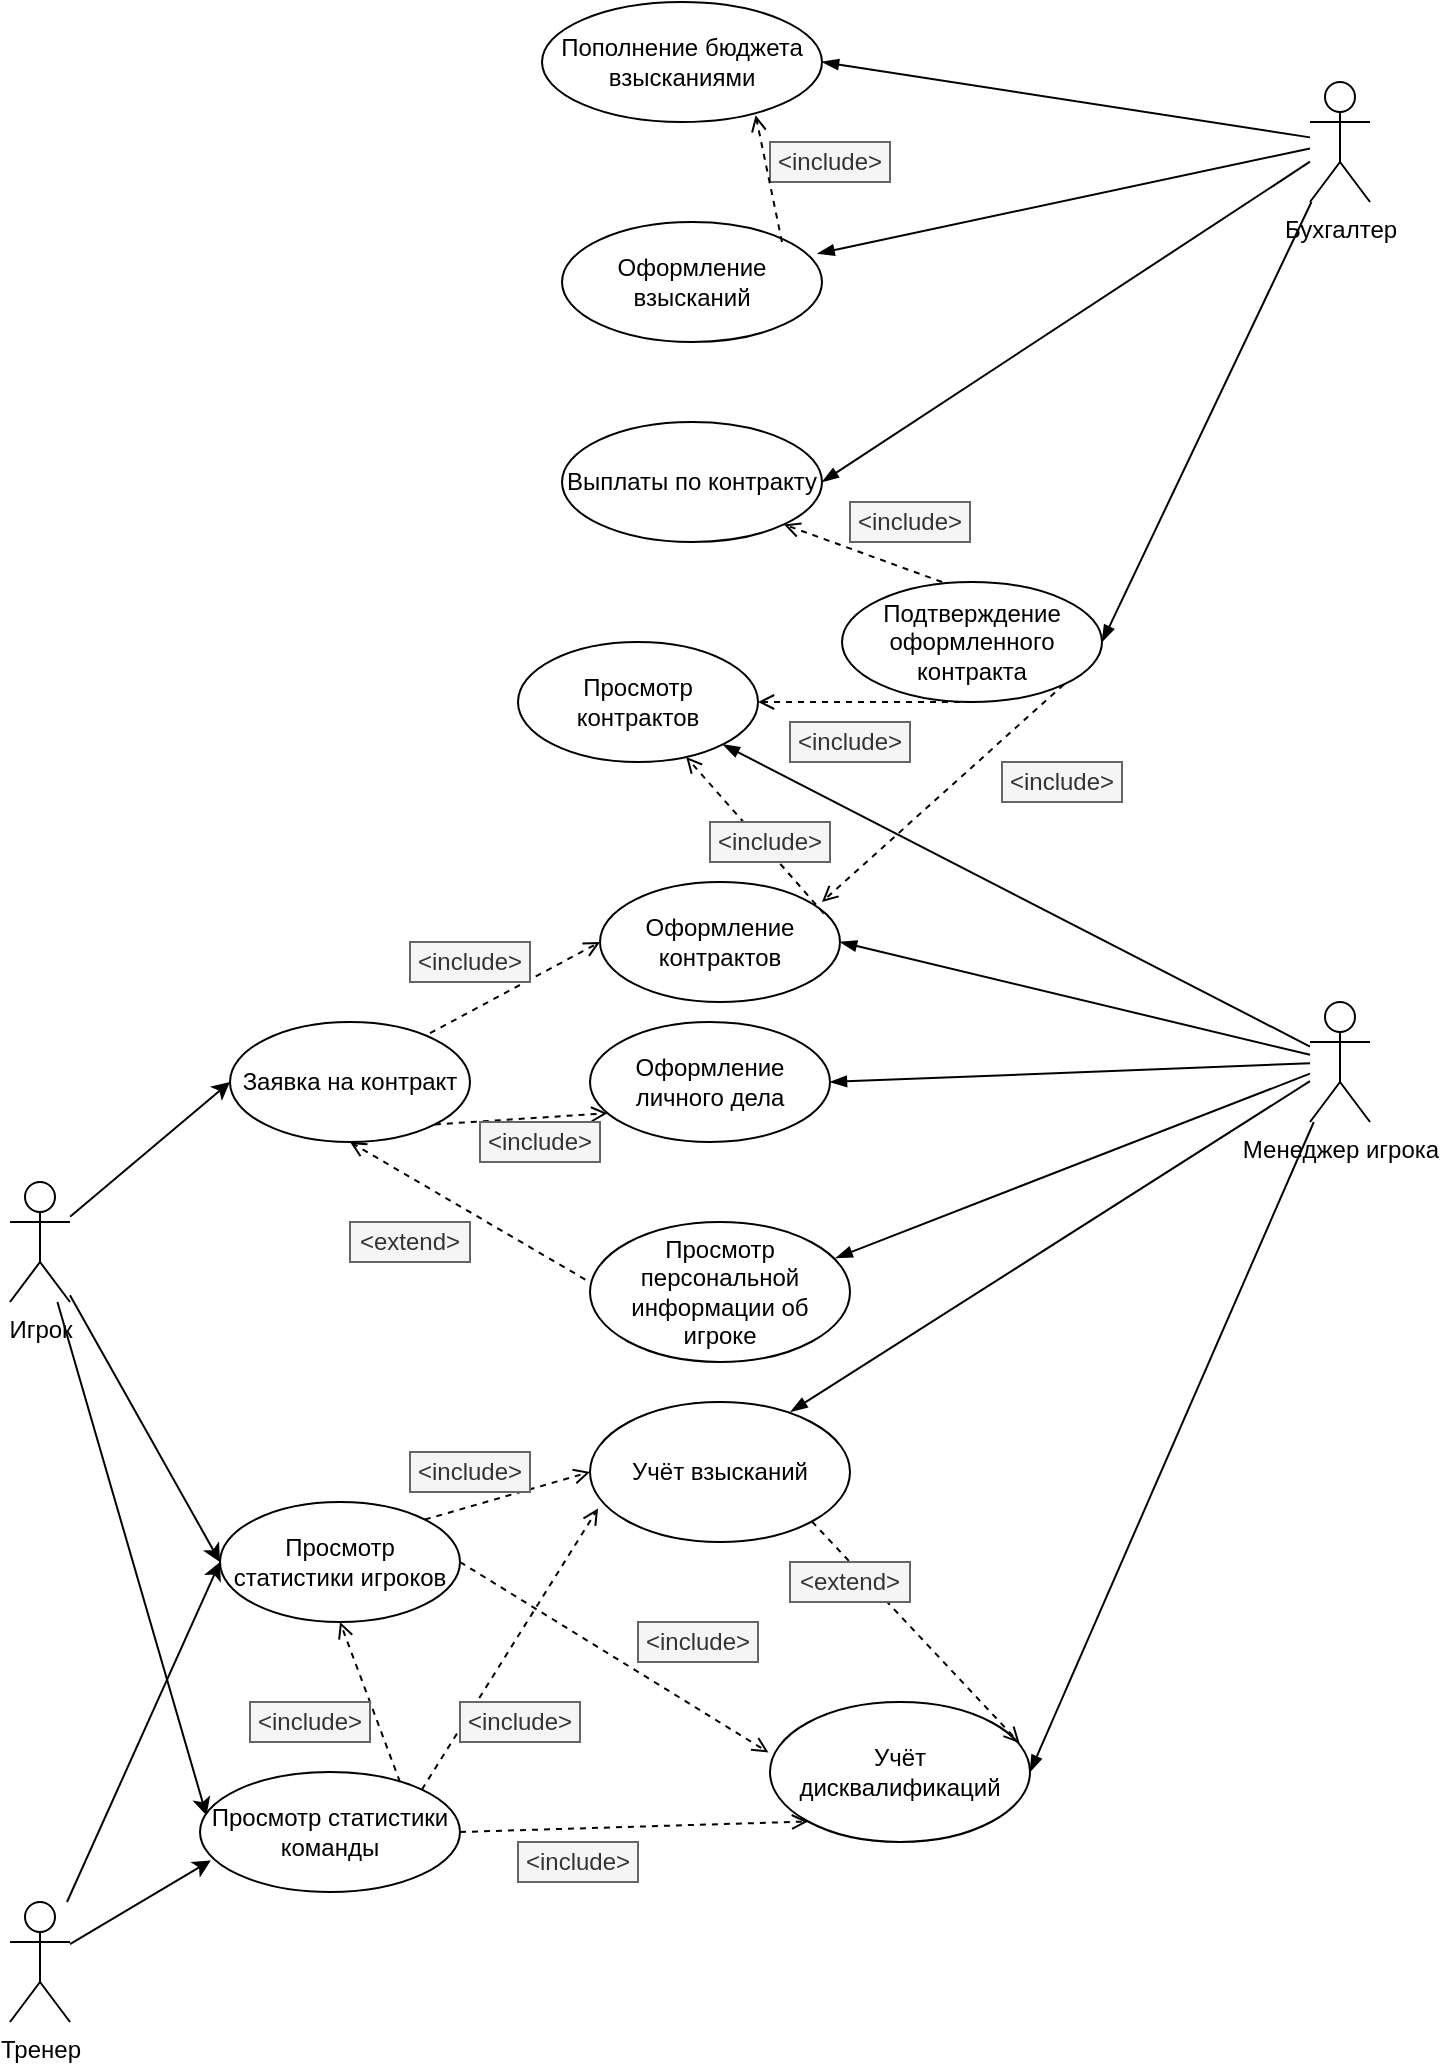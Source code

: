 <mxfile version="13.9.9" type="device"><diagram id="Yh93zvodicBZZwhW0gft" name="Страница 1"><mxGraphModel dx="1221" dy="714" grid="1" gridSize="10" guides="1" tooltips="1" connect="1" arrows="1" fold="1" page="1" pageScale="1" pageWidth="827" pageHeight="1169" math="0" shadow="0"><root><mxCell id="0"/><mxCell id="1" parent="0"/><mxCell id="CD_TQVmjzlhCLJIXx3Oz-11" style="orthogonalLoop=1;jettySize=auto;html=1;entryX=0;entryY=0.5;entryDx=0;entryDy=0;" parent="1" source="CD_TQVmjzlhCLJIXx3Oz-3" target="CD_TQVmjzlhCLJIXx3Oz-9" edge="1"><mxGeometry relative="1" as="geometry"/></mxCell><mxCell id="CD_TQVmjzlhCLJIXx3Oz-13" style="edgeStyle=none;orthogonalLoop=1;jettySize=auto;html=1;entryX=0.025;entryY=0.363;entryDx=0;entryDy=0;entryPerimeter=0;" parent="1" source="CD_TQVmjzlhCLJIXx3Oz-3" target="CD_TQVmjzlhCLJIXx3Oz-10" edge="1"><mxGeometry relative="1" as="geometry"/></mxCell><mxCell id="ypJT29fxDFKGU8AewtLZ-2" style="rounded=0;orthogonalLoop=1;jettySize=auto;html=1;entryX=0;entryY=0.5;entryDx=0;entryDy=0;" edge="1" parent="1" source="CD_TQVmjzlhCLJIXx3Oz-3" target="ypJT29fxDFKGU8AewtLZ-1"><mxGeometry relative="1" as="geometry"/></mxCell><mxCell id="CD_TQVmjzlhCLJIXx3Oz-3" value="Игрок" style="shape=umlActor;verticalLabelPosition=bottom;verticalAlign=top;html=1;outlineConnect=0;" parent="1" vertex="1"><mxGeometry x="104" y="710" width="30" height="60" as="geometry"/></mxCell><mxCell id="CD_TQVmjzlhCLJIXx3Oz-27" style="edgeStyle=none;orthogonalLoop=1;jettySize=auto;html=1;entryX=1;entryY=0.5;entryDx=0;entryDy=0;endArrow=blockThin;endFill=1;" parent="1" source="CD_TQVmjzlhCLJIXx3Oz-4" target="CD_TQVmjzlhCLJIXx3Oz-19" edge="1"><mxGeometry relative="1" as="geometry"/></mxCell><mxCell id="CD_TQVmjzlhCLJIXx3Oz-28" style="edgeStyle=none;orthogonalLoop=1;jettySize=auto;html=1;entryX=1;entryY=1;entryDx=0;entryDy=0;endArrow=blockThin;endFill=1;" parent="1" source="CD_TQVmjzlhCLJIXx3Oz-4" target="CD_TQVmjzlhCLJIXx3Oz-18" edge="1"><mxGeometry relative="1" as="geometry"/></mxCell><mxCell id="CD_TQVmjzlhCLJIXx3Oz-29" style="edgeStyle=none;orthogonalLoop=1;jettySize=auto;html=1;entryX=1;entryY=0.5;entryDx=0;entryDy=0;endArrow=blockThin;endFill=1;" parent="1" source="CD_TQVmjzlhCLJIXx3Oz-4" target="CD_TQVmjzlhCLJIXx3Oz-20" edge="1"><mxGeometry relative="1" as="geometry"/></mxCell><mxCell id="CD_TQVmjzlhCLJIXx3Oz-30" style="edgeStyle=none;orthogonalLoop=1;jettySize=auto;html=1;entryX=0.945;entryY=0.257;entryDx=0;entryDy=0;endArrow=blockThin;endFill=1;entryPerimeter=0;" parent="1" source="CD_TQVmjzlhCLJIXx3Oz-4" target="CD_TQVmjzlhCLJIXx3Oz-21" edge="1"><mxGeometry relative="1" as="geometry"/></mxCell><mxCell id="CD_TQVmjzlhCLJIXx3Oz-37" style="edgeStyle=none;orthogonalLoop=1;jettySize=auto;html=1;entryX=0.772;entryY=0.069;entryDx=0;entryDy=0;endArrow=blockThin;endFill=1;entryPerimeter=0;" parent="1" source="CD_TQVmjzlhCLJIXx3Oz-4" target="CD_TQVmjzlhCLJIXx3Oz-31" edge="1"><mxGeometry relative="1" as="geometry"/></mxCell><mxCell id="CD_TQVmjzlhCLJIXx3Oz-38" style="edgeStyle=none;orthogonalLoop=1;jettySize=auto;html=1;entryX=1;entryY=0.5;entryDx=0;entryDy=0;endArrow=blockThin;endFill=1;" parent="1" source="CD_TQVmjzlhCLJIXx3Oz-4" target="CD_TQVmjzlhCLJIXx3Oz-32" edge="1"><mxGeometry relative="1" as="geometry"/></mxCell><mxCell id="CD_TQVmjzlhCLJIXx3Oz-4" value="Менеджер игрока" style="shape=umlActor;verticalLabelPosition=bottom;verticalAlign=top;html=1;outlineConnect=0;" parent="1" vertex="1"><mxGeometry x="754" y="620" width="30" height="60" as="geometry"/></mxCell><mxCell id="CD_TQVmjzlhCLJIXx3Oz-12" style="edgeStyle=none;orthogonalLoop=1;jettySize=auto;html=1;entryX=0;entryY=0.5;entryDx=0;entryDy=0;" parent="1" source="CD_TQVmjzlhCLJIXx3Oz-5" target="CD_TQVmjzlhCLJIXx3Oz-9" edge="1"><mxGeometry relative="1" as="geometry"/></mxCell><mxCell id="CD_TQVmjzlhCLJIXx3Oz-14" style="edgeStyle=none;orthogonalLoop=1;jettySize=auto;html=1;entryX=0.042;entryY=0.737;entryDx=0;entryDy=0;entryPerimeter=0;" parent="1" source="CD_TQVmjzlhCLJIXx3Oz-5" edge="1" target="CD_TQVmjzlhCLJIXx3Oz-10"><mxGeometry relative="1" as="geometry"><mxPoint x="204" y="1110" as="targetPoint"/></mxGeometry></mxCell><mxCell id="CD_TQVmjzlhCLJIXx3Oz-5" value="Тренер" style="shape=umlActor;verticalLabelPosition=bottom;verticalAlign=top;html=1;outlineConnect=0;" parent="1" vertex="1"><mxGeometry x="104" y="1070" width="30" height="60" as="geometry"/></mxCell><mxCell id="CD_TQVmjzlhCLJIXx3Oz-41" style="edgeStyle=none;orthogonalLoop=1;jettySize=auto;html=1;entryX=1;entryY=0.5;entryDx=0;entryDy=0;endArrow=blockThin;endFill=1;" parent="1" source="CD_TQVmjzlhCLJIXx3Oz-6" target="CD_TQVmjzlhCLJIXx3Oz-39" edge="1"><mxGeometry relative="1" as="geometry"/></mxCell><mxCell id="CD_TQVmjzlhCLJIXx3Oz-42" style="edgeStyle=none;orthogonalLoop=1;jettySize=auto;html=1;entryX=1;entryY=0.5;entryDx=0;entryDy=0;endArrow=blockThin;endFill=1;" parent="1" source="CD_TQVmjzlhCLJIXx3Oz-6" target="CD_TQVmjzlhCLJIXx3Oz-40" edge="1"><mxGeometry relative="1" as="geometry"/></mxCell><mxCell id="CD_TQVmjzlhCLJIXx3Oz-49" style="edgeStyle=none;orthogonalLoop=1;jettySize=auto;html=1;entryX=0.983;entryY=0.263;entryDx=0;entryDy=0;endArrow=blockThin;endFill=1;entryPerimeter=0;" parent="1" source="CD_TQVmjzlhCLJIXx3Oz-6" target="CD_TQVmjzlhCLJIXx3Oz-45" edge="1"><mxGeometry relative="1" as="geometry"/></mxCell><mxCell id="CD_TQVmjzlhCLJIXx3Oz-50" style="edgeStyle=none;orthogonalLoop=1;jettySize=auto;html=1;entryX=1;entryY=0.5;entryDx=0;entryDy=0;endArrow=blockThin;endFill=1;" parent="1" source="CD_TQVmjzlhCLJIXx3Oz-6" target="CD_TQVmjzlhCLJIXx3Oz-46" edge="1"><mxGeometry relative="1" as="geometry"/></mxCell><mxCell id="CD_TQVmjzlhCLJIXx3Oz-6" value="Бухгалтер" style="shape=umlActor;verticalLabelPosition=bottom;verticalAlign=top;html=1;outlineConnect=0;" parent="1" vertex="1"><mxGeometry x="754" y="160" width="30" height="60" as="geometry"/></mxCell><mxCell id="CD_TQVmjzlhCLJIXx3Oz-9" value="Просмотр статистики игроков" style="ellipse;whiteSpace=wrap;html=1;" parent="1" vertex="1"><mxGeometry x="209" y="870" width="120" height="60" as="geometry"/></mxCell><mxCell id="CD_TQVmjzlhCLJIXx3Oz-10" value="Просмотр статистики команды" style="ellipse;whiteSpace=wrap;html=1;" parent="1" vertex="1"><mxGeometry x="199" y="1005" width="130" height="60" as="geometry"/></mxCell><mxCell id="CD_TQVmjzlhCLJIXx3Oz-16" value="" style="endArrow=open;html=1;entryX=0.5;entryY=1;entryDx=0;entryDy=0;endFill=0;dashed=1;" parent="1" target="CD_TQVmjzlhCLJIXx3Oz-9" edge="1"><mxGeometry width="50" height="50" relative="1" as="geometry"><mxPoint x="299" y="1010" as="sourcePoint"/><mxPoint x="434" y="1010" as="targetPoint"/></mxGeometry></mxCell><mxCell id="CD_TQVmjzlhCLJIXx3Oz-17" value="&amp;lt;include&amp;gt;" style="text;html=1;align=center;verticalAlign=middle;whiteSpace=wrap;rounded=0;fillColor=#f5f5f5;strokeColor=#666666;fontColor=#333333;" parent="1" vertex="1"><mxGeometry x="224" y="970" width="60" height="20" as="geometry"/></mxCell><mxCell id="CD_TQVmjzlhCLJIXx3Oz-18" value="Просмотр контрактов" style="ellipse;whiteSpace=wrap;html=1;" parent="1" vertex="1"><mxGeometry x="358" y="440" width="120" height="60" as="geometry"/></mxCell><mxCell id="CD_TQVmjzlhCLJIXx3Oz-19" value="Оформление контрактов" style="ellipse;whiteSpace=wrap;html=1;" parent="1" vertex="1"><mxGeometry x="399" y="560" width="120" height="60" as="geometry"/></mxCell><mxCell id="CD_TQVmjzlhCLJIXx3Oz-20" value="Оформление личного дела" style="ellipse;whiteSpace=wrap;html=1;" parent="1" vertex="1"><mxGeometry x="394" y="630" width="120" height="60" as="geometry"/></mxCell><mxCell id="CD_TQVmjzlhCLJIXx3Oz-21" value="Просмотр персональной информации об игроке" style="ellipse;whiteSpace=wrap;html=1;" parent="1" vertex="1"><mxGeometry x="394" y="730" width="130" height="70" as="geometry"/></mxCell><mxCell id="CD_TQVmjzlhCLJIXx3Oz-23" value="" style="endArrow=open;html=1;exitX=0.933;exitY=0.263;exitDx=0;exitDy=0;exitPerimeter=0;endFill=0;dashed=1;" parent="1" source="CD_TQVmjzlhCLJIXx3Oz-19" target="CD_TQVmjzlhCLJIXx3Oz-18" edge="1"><mxGeometry width="50" height="50" relative="1" as="geometry"><mxPoint x="607.97" y="540" as="sourcePoint"/><mxPoint x="568" y="479.98" as="targetPoint"/></mxGeometry></mxCell><mxCell id="CD_TQVmjzlhCLJIXx3Oz-24" value="&amp;lt;include&amp;gt;" style="text;html=1;align=center;verticalAlign=middle;whiteSpace=wrap;rounded=0;fillColor=#f5f5f5;strokeColor=#666666;fontColor=#333333;" parent="1" vertex="1"><mxGeometry x="454" y="530" width="60" height="20" as="geometry"/></mxCell><mxCell id="CD_TQVmjzlhCLJIXx3Oz-25" value="" style="endArrow=open;html=1;exitX=1;exitY=1;exitDx=0;exitDy=0;entryX=0.073;entryY=0.76;entryDx=0;entryDy=0;endFill=0;dashed=1;entryPerimeter=0;" parent="1" source="ypJT29fxDFKGU8AewtLZ-1" target="CD_TQVmjzlhCLJIXx3Oz-20" edge="1"><mxGeometry width="50" height="50" relative="1" as="geometry"><mxPoint x="633.97" y="720.02" as="sourcePoint"/><mxPoint x="594" y="660" as="targetPoint"/></mxGeometry></mxCell><mxCell id="CD_TQVmjzlhCLJIXx3Oz-26" value="&amp;lt;include&amp;gt;" style="text;html=1;align=center;verticalAlign=middle;whiteSpace=wrap;rounded=0;fillColor=#f5f5f5;strokeColor=#666666;fontColor=#333333;" parent="1" vertex="1"><mxGeometry x="339" y="680" width="60" height="20" as="geometry"/></mxCell><mxCell id="CD_TQVmjzlhCLJIXx3Oz-31" value="Учёт взысканий" style="ellipse;whiteSpace=wrap;html=1;" parent="1" vertex="1"><mxGeometry x="394" y="820" width="130" height="70" as="geometry"/></mxCell><mxCell id="CD_TQVmjzlhCLJIXx3Oz-32" value="Учёт дисквалификаций" style="ellipse;whiteSpace=wrap;html=1;" parent="1" vertex="1"><mxGeometry x="484" y="970" width="130" height="70" as="geometry"/></mxCell><mxCell id="CD_TQVmjzlhCLJIXx3Oz-34" value="" style="endArrow=open;html=1;exitX=1;exitY=1;exitDx=0;exitDy=0;entryX=0.96;entryY=0.294;entryDx=0;entryDy=0;endFill=0;dashed=1;entryPerimeter=0;" parent="1" source="CD_TQVmjzlhCLJIXx3Oz-31" target="CD_TQVmjzlhCLJIXx3Oz-32" edge="1"><mxGeometry width="50" height="50" relative="1" as="geometry"><mxPoint x="647.97" y="910" as="sourcePoint"/><mxPoint x="608" y="849.98" as="targetPoint"/></mxGeometry></mxCell><mxCell id="CD_TQVmjzlhCLJIXx3Oz-35" value="&amp;lt;extend&amp;gt;" style="text;html=1;align=center;verticalAlign=middle;whiteSpace=wrap;rounded=0;fillColor=#f5f5f5;strokeColor=#666666;fontColor=#333333;" parent="1" vertex="1"><mxGeometry x="494" y="900" width="60" height="20" as="geometry"/></mxCell><mxCell id="CD_TQVmjzlhCLJIXx3Oz-39" value="Подтверждение оформленного контракта" style="ellipse;whiteSpace=wrap;html=1;" parent="1" vertex="1"><mxGeometry x="520" y="410" width="130" height="60" as="geometry"/></mxCell><mxCell id="CD_TQVmjzlhCLJIXx3Oz-40" value="Выплаты по контракту" style="ellipse;whiteSpace=wrap;html=1;" parent="1" vertex="1"><mxGeometry x="380" y="330" width="130" height="60" as="geometry"/></mxCell><mxCell id="CD_TQVmjzlhCLJIXx3Oz-43" value="" style="endArrow=open;html=1;exitX=0.385;exitY=0;exitDx=0;exitDy=0;entryX=1;entryY=1;entryDx=0;entryDy=0;endFill=0;dashed=1;exitPerimeter=0;" parent="1" source="CD_TQVmjzlhCLJIXx3Oz-39" target="CD_TQVmjzlhCLJIXx3Oz-40" edge="1"><mxGeometry width="50" height="50" relative="1" as="geometry"><mxPoint x="604.97" y="200.02" as="sourcePoint"/><mxPoint x="565" y="140" as="targetPoint"/></mxGeometry></mxCell><mxCell id="CD_TQVmjzlhCLJIXx3Oz-44" value="&amp;lt;include&amp;gt;" style="text;html=1;align=center;verticalAlign=middle;whiteSpace=wrap;rounded=0;fillColor=#f5f5f5;strokeColor=#666666;fontColor=#333333;" parent="1" vertex="1"><mxGeometry x="484" y="190" width="60" height="20" as="geometry"/></mxCell><mxCell id="CD_TQVmjzlhCLJIXx3Oz-45" value="Оформление взысканий" style="ellipse;whiteSpace=wrap;html=1;" parent="1" vertex="1"><mxGeometry x="380" y="230" width="130" height="60" as="geometry"/></mxCell><mxCell id="CD_TQVmjzlhCLJIXx3Oz-46" value="Пополнение бюджета взысканиями" style="ellipse;whiteSpace=wrap;html=1;" parent="1" vertex="1"><mxGeometry x="370" y="120" width="140" height="60" as="geometry"/></mxCell><mxCell id="CD_TQVmjzlhCLJIXx3Oz-47" value="" style="endArrow=open;html=1;entryX=0.763;entryY=0.943;entryDx=0;entryDy=0;endFill=0;dashed=1;entryPerimeter=0;" parent="1" target="CD_TQVmjzlhCLJIXx3Oz-46" edge="1"><mxGeometry width="50" height="50" relative="1" as="geometry"><mxPoint x="490" y="240" as="sourcePoint"/><mxPoint x="526.55" y="373.01" as="targetPoint"/></mxGeometry></mxCell><mxCell id="CD_TQVmjzlhCLJIXx3Oz-48" value="&amp;lt;include&amp;gt;" style="text;html=1;align=center;verticalAlign=middle;whiteSpace=wrap;rounded=0;fillColor=#f5f5f5;strokeColor=#666666;fontColor=#333333;" parent="1" vertex="1"><mxGeometry x="524" y="370" width="60" height="20" as="geometry"/></mxCell><mxCell id="ypJT29fxDFKGU8AewtLZ-1" value="Заявка на контракт" style="ellipse;whiteSpace=wrap;html=1;" vertex="1" parent="1"><mxGeometry x="214" y="630" width="120" height="60" as="geometry"/></mxCell><mxCell id="ypJT29fxDFKGU8AewtLZ-3" value="" style="endArrow=open;html=1;exitX=1;exitY=1;exitDx=0;exitDy=0;entryX=0;entryY=0.5;entryDx=0;entryDy=0;endFill=0;dashed=1;" edge="1" parent="1" target="CD_TQVmjzlhCLJIXx3Oz-19"><mxGeometry width="50" height="50" relative="1" as="geometry"><mxPoint x="313.996" y="635.613" as="sourcePoint"/><mxPoint x="400.33" y="630" as="targetPoint"/></mxGeometry></mxCell><mxCell id="ypJT29fxDFKGU8AewtLZ-4" value="&amp;lt;include&amp;gt;" style="text;html=1;align=center;verticalAlign=middle;whiteSpace=wrap;rounded=0;fillColor=#f5f5f5;strokeColor=#666666;fontColor=#333333;" vertex="1" parent="1"><mxGeometry x="304" y="590" width="60" height="20" as="geometry"/></mxCell><mxCell id="ypJT29fxDFKGU8AewtLZ-5" value="" style="endArrow=open;html=1;exitX=-0.018;exitY=0.411;exitDx=0;exitDy=0;entryX=0.5;entryY=1;entryDx=0;entryDy=0;endFill=0;dashed=1;exitPerimeter=0;" edge="1" parent="1" source="CD_TQVmjzlhCLJIXx3Oz-21" target="ypJT29fxDFKGU8AewtLZ-1"><mxGeometry width="50" height="50" relative="1" as="geometry"><mxPoint x="326.426" y="691.213" as="sourcePoint"/><mxPoint x="412.76" y="685.6" as="targetPoint"/></mxGeometry></mxCell><mxCell id="ypJT29fxDFKGU8AewtLZ-6" value="&amp;lt;extend&amp;gt;" style="text;html=1;align=center;verticalAlign=middle;whiteSpace=wrap;rounded=0;fillColor=#f5f5f5;strokeColor=#666666;fontColor=#333333;" vertex="1" parent="1"><mxGeometry x="274" y="730" width="60" height="20" as="geometry"/></mxCell><mxCell id="ypJT29fxDFKGU8AewtLZ-7" value="" style="endArrow=open;html=1;exitX=1;exitY=0.5;exitDx=0;exitDy=0;entryX=0;entryY=1;entryDx=0;entryDy=0;endFill=0;dashed=1;" edge="1" parent="1" source="CD_TQVmjzlhCLJIXx3Oz-10" target="CD_TQVmjzlhCLJIXx3Oz-32"><mxGeometry width="50" height="50" relative="1" as="geometry"><mxPoint x="308.97" y="1025.02" as="sourcePoint"/><mxPoint x="279" y="940" as="targetPoint"/></mxGeometry></mxCell><mxCell id="ypJT29fxDFKGU8AewtLZ-8" value="" style="endArrow=open;html=1;exitX=1;exitY=0.5;exitDx=0;exitDy=0;entryX=-0.006;entryY=0.36;entryDx=0;entryDy=0;endFill=0;dashed=1;entryPerimeter=0;" edge="1" parent="1" source="CD_TQVmjzlhCLJIXx3Oz-9" target="CD_TQVmjzlhCLJIXx3Oz-32"><mxGeometry width="50" height="50" relative="1" as="geometry"><mxPoint x="339" y="1045" as="sourcePoint"/><mxPoint x="423.038" y="989.749" as="targetPoint"/></mxGeometry></mxCell><mxCell id="ypJT29fxDFKGU8AewtLZ-9" value="" style="endArrow=open;html=1;exitX=1;exitY=0;exitDx=0;exitDy=0;entryX=0;entryY=0.5;entryDx=0;entryDy=0;endFill=0;dashed=1;" edge="1" parent="1" source="CD_TQVmjzlhCLJIXx3Oz-9" target="CD_TQVmjzlhCLJIXx3Oz-31"><mxGeometry width="50" height="50" relative="1" as="geometry"><mxPoint x="339" y="910" as="sourcePoint"/><mxPoint x="403.22" y="955.2" as="targetPoint"/></mxGeometry></mxCell><mxCell id="ypJT29fxDFKGU8AewtLZ-10" value="" style="endArrow=open;html=1;exitX=1;exitY=0;exitDx=0;exitDy=0;entryX=0.031;entryY=0.76;entryDx=0;entryDy=0;endFill=0;dashed=1;entryPerimeter=0;" edge="1" parent="1" source="CD_TQVmjzlhCLJIXx3Oz-10" target="CD_TQVmjzlhCLJIXx3Oz-31"><mxGeometry width="50" height="50" relative="1" as="geometry"><mxPoint x="339" y="1045" as="sourcePoint"/><mxPoint x="423.038" y="989.749" as="targetPoint"/></mxGeometry></mxCell><mxCell id="ypJT29fxDFKGU8AewtLZ-11" value="&amp;lt;include&amp;gt;" style="text;html=1;align=center;verticalAlign=middle;whiteSpace=wrap;rounded=0;fillColor=#f5f5f5;strokeColor=#666666;fontColor=#333333;" vertex="1" parent="1"><mxGeometry x="358" y="1040" width="60" height="20" as="geometry"/></mxCell><mxCell id="ypJT29fxDFKGU8AewtLZ-12" value="&amp;lt;include&amp;gt;" style="text;html=1;align=center;verticalAlign=middle;whiteSpace=wrap;rounded=0;fillColor=#f5f5f5;strokeColor=#666666;fontColor=#333333;" vertex="1" parent="1"><mxGeometry x="329" y="970" width="60" height="20" as="geometry"/></mxCell><mxCell id="ypJT29fxDFKGU8AewtLZ-13" value="&amp;lt;include&amp;gt;" style="text;html=1;align=center;verticalAlign=middle;whiteSpace=wrap;rounded=0;fillColor=#f5f5f5;strokeColor=#666666;fontColor=#333333;" vertex="1" parent="1"><mxGeometry x="418" y="930" width="60" height="20" as="geometry"/></mxCell><mxCell id="ypJT29fxDFKGU8AewtLZ-14" value="&amp;lt;include&amp;gt;" style="text;html=1;align=center;verticalAlign=middle;whiteSpace=wrap;rounded=0;fillColor=#f5f5f5;strokeColor=#666666;fontColor=#333333;" vertex="1" parent="1"><mxGeometry x="304" y="845" width="60" height="20" as="geometry"/></mxCell><mxCell id="ypJT29fxDFKGU8AewtLZ-17" value="" style="endArrow=open;html=1;exitX=0.5;exitY=1;exitDx=0;exitDy=0;entryX=1;entryY=0.5;entryDx=0;entryDy=0;endFill=0;dashed=1;" edge="1" parent="1" source="CD_TQVmjzlhCLJIXx3Oz-39" target="CD_TQVmjzlhCLJIXx3Oz-18"><mxGeometry width="50" height="50" relative="1" as="geometry"><mxPoint x="580.05" y="420" as="sourcePoint"/><mxPoint x="501.311" y="391.051" as="targetPoint"/></mxGeometry></mxCell><mxCell id="ypJT29fxDFKGU8AewtLZ-18" value="" style="endArrow=open;html=1;exitX=1;exitY=1;exitDx=0;exitDy=0;endFill=0;dashed=1;" edge="1" parent="1" source="CD_TQVmjzlhCLJIXx3Oz-39"><mxGeometry width="50" height="50" relative="1" as="geometry"><mxPoint x="595" y="480" as="sourcePoint"/><mxPoint x="510" y="570" as="targetPoint"/></mxGeometry></mxCell><mxCell id="ypJT29fxDFKGU8AewtLZ-19" value="&amp;lt;include&amp;gt;" style="text;html=1;align=center;verticalAlign=middle;whiteSpace=wrap;rounded=0;fillColor=#f5f5f5;strokeColor=#666666;fontColor=#333333;" vertex="1" parent="1"><mxGeometry x="494" y="480" width="60" height="20" as="geometry"/></mxCell><mxCell id="ypJT29fxDFKGU8AewtLZ-20" value="&amp;lt;include&amp;gt;" style="text;html=1;align=center;verticalAlign=middle;whiteSpace=wrap;rounded=0;fillColor=#f5f5f5;strokeColor=#666666;fontColor=#333333;" vertex="1" parent="1"><mxGeometry x="600" y="500" width="60" height="20" as="geometry"/></mxCell></root></mxGraphModel></diagram></mxfile>